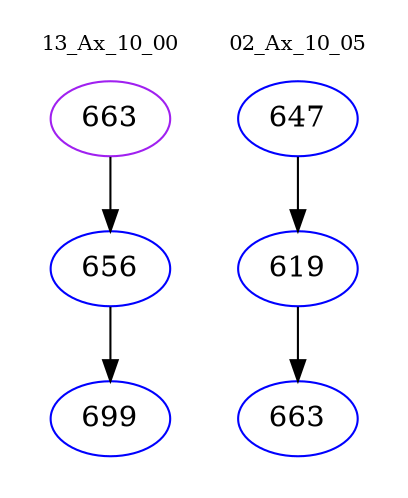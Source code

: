 digraph{
subgraph cluster_0 {
color = white
label = "13_Ax_10_00";
fontsize=10;
T0_663 [label="663", color="purple"]
T0_663 -> T0_656 [color="black"]
T0_656 [label="656", color="blue"]
T0_656 -> T0_699 [color="black"]
T0_699 [label="699", color="blue"]
}
subgraph cluster_1 {
color = white
label = "02_Ax_10_05";
fontsize=10;
T1_647 [label="647", color="blue"]
T1_647 -> T1_619 [color="black"]
T1_619 [label="619", color="blue"]
T1_619 -> T1_663 [color="black"]
T1_663 [label="663", color="blue"]
}
}
